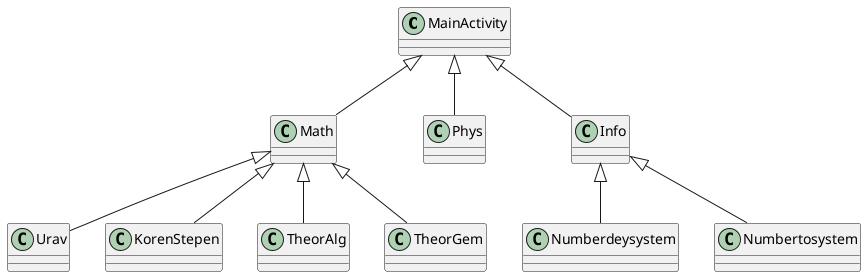 @startuml

class MainActivity
class Math
class Phys
class Info
class Urav
class KorenStepen
class TheorAlg
class TheorGem
class Numberdeysystem
class Numbertosystem

MainActivity <|-- Math
MainActivity <|-- Phys
MainActivity <|-- Info

Math <|-- KorenStepen
Math <|-- Urav
Math <|-- TheorAlg
Math <|-- TheorGem

Info <|-- Numbertosystem
Info <|-- Numberdeysystem
@enduml